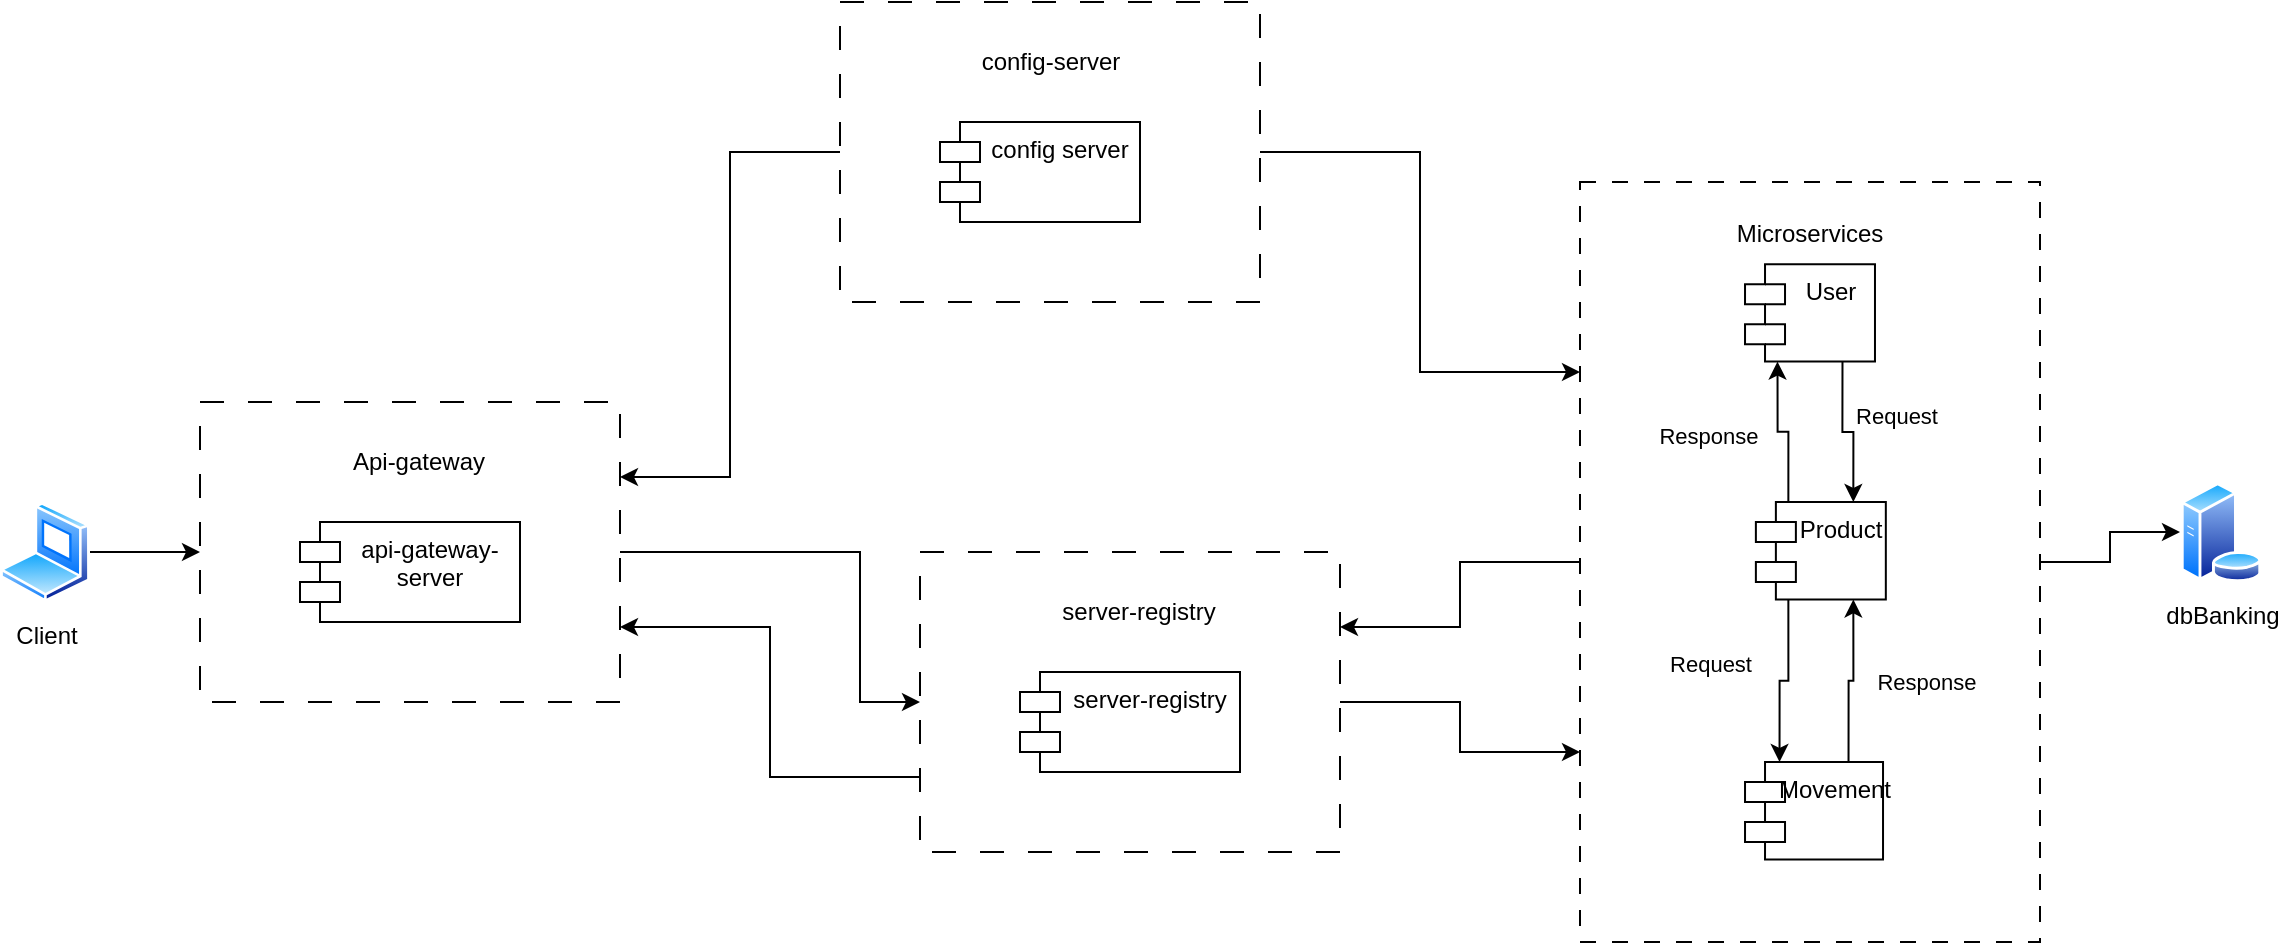 <mxfile version="23.0.2" type="device">
  <diagram id="8oLspM2wZ1H77Sg41tob" name="Página-2">
    <mxGraphModel dx="2327" dy="2125" grid="1" gridSize="10" guides="1" tooltips="1" connect="1" arrows="1" fold="1" page="1" pageScale="1" pageWidth="827" pageHeight="1169" math="0" shadow="0">
      <root>
        <mxCell id="0" />
        <mxCell id="1" parent="0" />
        <mxCell id="yzk8e4KCEQ2QvVVyf_Z4-1" value="Client" style="image;aspect=fixed;perimeter=ellipsePerimeter;html=1;align=center;shadow=0;dashed=0;spacingTop=3;image=img/lib/active_directory/laptop_client.svg;" parent="1" vertex="1">
          <mxGeometry x="-310" y="220" width="45" height="50" as="geometry" />
        </mxCell>
        <mxCell id="yzk8e4KCEQ2QvVVyf_Z4-2" value="dbBanking" style="image;aspect=fixed;perimeter=ellipsePerimeter;html=1;align=center;shadow=0;dashed=0;spacingTop=3;image=img/lib/active_directory/database_server.svg;" parent="1" vertex="1">
          <mxGeometry x="780" y="210" width="41" height="50" as="geometry" />
        </mxCell>
        <mxCell id="kXRiTJhAdjk5Hr_LBJBL-1" value="" style="group" parent="1" vertex="1" connectable="0">
          <mxGeometry x="480" y="60" width="230" height="380" as="geometry" />
        </mxCell>
        <mxCell id="yzk8e4KCEQ2QvVVyf_Z4-3" value="" style="rounded=0;whiteSpace=wrap;html=1;dashed=1;dashPattern=8 8;" parent="kXRiTJhAdjk5Hr_LBJBL-1" vertex="1">
          <mxGeometry width="230" height="380.0" as="geometry" />
        </mxCell>
        <mxCell id="yzk8e4KCEQ2QvVVyf_Z4-4" value="Microservices" style="text;html=1;strokeColor=none;fillColor=none;align=center;verticalAlign=middle;whiteSpace=wrap;rounded=0;" parent="kXRiTJhAdjk5Hr_LBJBL-1" vertex="1">
          <mxGeometry x="87.941" y="10.27" width="54.118" height="30.811" as="geometry" />
        </mxCell>
        <mxCell id="JfWJ932pl1f5tZ7cd2YM-11" style="edgeStyle=orthogonalEdgeStyle;rounded=0;orthogonalLoop=1;jettySize=auto;html=1;entryX=0.75;entryY=0;entryDx=0;entryDy=0;exitX=0.75;exitY=1;exitDx=0;exitDy=0;" parent="kXRiTJhAdjk5Hr_LBJBL-1" source="pIi0J-Xdgk0wjFKAjO-7-1" target="pIi0J-Xdgk0wjFKAjO-7-2" edge="1">
          <mxGeometry relative="1" as="geometry">
            <Array as="points">
              <mxPoint x="131.323" y="125" />
              <mxPoint x="136.516" y="125" />
            </Array>
          </mxGeometry>
        </mxCell>
        <mxCell id="JfWJ932pl1f5tZ7cd2YM-12" value="Request" style="edgeLabel;html=1;align=center;verticalAlign=middle;resizable=0;points=[];" parent="JfWJ932pl1f5tZ7cd2YM-11" vertex="1" connectable="0">
          <mxGeometry x="-0.298" y="-1" relative="1" as="geometry">
            <mxPoint x="28" as="offset" />
          </mxGeometry>
        </mxCell>
        <mxCell id="pIi0J-Xdgk0wjFKAjO-7-1" value="User" style="shape=module;align=left;spacingLeft=20;align=center;verticalAlign=top;whiteSpace=wrap;html=1;" parent="kXRiTJhAdjk5Hr_LBJBL-1" vertex="1">
          <mxGeometry x="82.514" y="41.078" width="64.975" height="48.718" as="geometry" />
        </mxCell>
        <mxCell id="JfWJ932pl1f5tZ7cd2YM-9" style="edgeStyle=orthogonalEdgeStyle;rounded=0;orthogonalLoop=1;jettySize=auto;html=1;entryX=0.75;entryY=1;entryDx=0;entryDy=0;exitX=0.75;exitY=0;exitDx=0;exitDy=0;" parent="kXRiTJhAdjk5Hr_LBJBL-1" source="pIi0J-Xdgk0wjFKAjO-7-3" target="pIi0J-Xdgk0wjFKAjO-7-2" edge="1">
          <mxGeometry relative="1" as="geometry" />
        </mxCell>
        <mxCell id="JfWJ932pl1f5tZ7cd2YM-14" value="Request" style="edgeLabel;html=1;align=center;verticalAlign=middle;resizable=0;points=[];" parent="JfWJ932pl1f5tZ7cd2YM-9" vertex="1" connectable="0">
          <mxGeometry x="-0.101" y="-1" relative="1" as="geometry">
            <mxPoint x="-71" y="-12" as="offset" />
          </mxGeometry>
        </mxCell>
        <mxCell id="JfWJ932pl1f5tZ7cd2YM-15" value="Response" style="edgeLabel;html=1;align=center;verticalAlign=middle;resizable=0;points=[];" parent="JfWJ932pl1f5tZ7cd2YM-9" vertex="1" connectable="0">
          <mxGeometry x="-0.039" y="1" relative="1" as="geometry">
            <mxPoint x="39" as="offset" />
          </mxGeometry>
        </mxCell>
        <mxCell id="pIi0J-Xdgk0wjFKAjO-7-3" value="Movement" style="shape=module;align=left;spacingLeft=20;align=center;verticalAlign=top;whiteSpace=wrap;html=1;" parent="kXRiTJhAdjk5Hr_LBJBL-1" vertex="1">
          <mxGeometry x="82.514" y="289.997" width="69" height="48.718" as="geometry" />
        </mxCell>
        <mxCell id="JfWJ932pl1f5tZ7cd2YM-5" style="edgeStyle=orthogonalEdgeStyle;rounded=0;orthogonalLoop=1;jettySize=auto;html=1;entryX=0.25;entryY=0;entryDx=0;entryDy=0;exitX=0.25;exitY=1;exitDx=0;exitDy=0;" parent="kXRiTJhAdjk5Hr_LBJBL-1" source="pIi0J-Xdgk0wjFKAjO-7-2" target="pIi0J-Xdgk0wjFKAjO-7-3" edge="1">
          <mxGeometry relative="1" as="geometry" />
        </mxCell>
        <mxCell id="JfWJ932pl1f5tZ7cd2YM-10" style="edgeStyle=orthogonalEdgeStyle;rounded=0;orthogonalLoop=1;jettySize=auto;html=1;entryX=0.25;entryY=1;entryDx=0;entryDy=0;exitX=0.25;exitY=0;exitDx=0;exitDy=0;" parent="kXRiTJhAdjk5Hr_LBJBL-1" source="pIi0J-Xdgk0wjFKAjO-7-2" target="pIi0J-Xdgk0wjFKAjO-7-1" edge="1">
          <mxGeometry relative="1" as="geometry" />
        </mxCell>
        <mxCell id="JfWJ932pl1f5tZ7cd2YM-13" value="Response" style="edgeLabel;html=1;align=center;verticalAlign=middle;resizable=0;points=[];" parent="JfWJ932pl1f5tZ7cd2YM-10" vertex="1" connectable="0">
          <mxGeometry x="-0.123" y="1" relative="1" as="geometry">
            <mxPoint x="-39" as="offset" />
          </mxGeometry>
        </mxCell>
        <mxCell id="pIi0J-Xdgk0wjFKAjO-7-2" value="Product" style="shape=module;align=left;spacingLeft=20;align=center;verticalAlign=top;whiteSpace=wrap;html=1;" parent="kXRiTJhAdjk5Hr_LBJBL-1" vertex="1">
          <mxGeometry x="87.938" y="159.997" width="64.975" height="48.718" as="geometry" />
        </mxCell>
        <mxCell id="GyOG85taT2vMuiKuXW7j-3" style="edgeStyle=orthogonalEdgeStyle;rounded=0;orthogonalLoop=1;jettySize=auto;html=1;entryX=0;entryY=0.5;entryDx=0;entryDy=0;" parent="1" source="yzk8e4KCEQ2QvVVyf_Z4-1" target="WOKvjI65qNBqY-bAUzRK-29" edge="1">
          <mxGeometry relative="1" as="geometry" />
        </mxCell>
        <mxCell id="GyOG85taT2vMuiKuXW7j-6" style="edgeStyle=orthogonalEdgeStyle;rounded=0;orthogonalLoop=1;jettySize=auto;html=1;" parent="1" source="yzk8e4KCEQ2QvVVyf_Z4-3" target="yzk8e4KCEQ2QvVVyf_Z4-2" edge="1">
          <mxGeometry relative="1" as="geometry" />
        </mxCell>
        <mxCell id="WOKvjI65qNBqY-bAUzRK-23" value="" style="group" vertex="1" connectable="0" parent="1">
          <mxGeometry x="110" y="-30" width="210" height="150" as="geometry" />
        </mxCell>
        <mxCell id="WOKvjI65qNBqY-bAUzRK-20" value="" style="rounded=0;whiteSpace=wrap;html=1;dashed=1;dashPattern=12 12;" vertex="1" parent="WOKvjI65qNBqY-bAUzRK-23">
          <mxGeometry width="210" height="150" as="geometry" />
        </mxCell>
        <mxCell id="WOKvjI65qNBqY-bAUzRK-21" value="config-server" style="text;html=1;strokeColor=none;fillColor=none;align=center;verticalAlign=middle;whiteSpace=wrap;rounded=0;" vertex="1" parent="WOKvjI65qNBqY-bAUzRK-23">
          <mxGeometry x="67.5" y="15" width="75" height="30" as="geometry" />
        </mxCell>
        <mxCell id="WOKvjI65qNBqY-bAUzRK-22" value="config server" style="shape=module;align=left;spacingLeft=20;align=center;verticalAlign=top;whiteSpace=wrap;html=1;" vertex="1" parent="WOKvjI65qNBqY-bAUzRK-23">
          <mxGeometry x="50" y="60" width="100" height="50" as="geometry" />
        </mxCell>
        <mxCell id="WOKvjI65qNBqY-bAUzRK-24" value="" style="group" vertex="1" connectable="0" parent="1">
          <mxGeometry x="150" y="245" width="210" height="150" as="geometry" />
        </mxCell>
        <mxCell id="WOKvjI65qNBqY-bAUzRK-25" value="" style="rounded=0;whiteSpace=wrap;html=1;dashed=1;dashPattern=12 12;" vertex="1" parent="WOKvjI65qNBqY-bAUzRK-24">
          <mxGeometry width="210" height="150" as="geometry" />
        </mxCell>
        <mxCell id="WOKvjI65qNBqY-bAUzRK-26" value="server-registry" style="text;html=1;strokeColor=none;fillColor=none;align=center;verticalAlign=middle;whiteSpace=wrap;rounded=0;" vertex="1" parent="WOKvjI65qNBqY-bAUzRK-24">
          <mxGeometry x="67.5" y="15" width="82.5" height="30" as="geometry" />
        </mxCell>
        <mxCell id="WOKvjI65qNBqY-bAUzRK-27" value="server-registry" style="shape=module;align=left;spacingLeft=20;align=center;verticalAlign=top;whiteSpace=wrap;html=1;" vertex="1" parent="WOKvjI65qNBqY-bAUzRK-24">
          <mxGeometry x="50" y="60" width="110" height="50" as="geometry" />
        </mxCell>
        <mxCell id="WOKvjI65qNBqY-bAUzRK-28" value="" style="group" vertex="1" connectable="0" parent="1">
          <mxGeometry x="-210" y="170" width="210" height="150" as="geometry" />
        </mxCell>
        <mxCell id="WOKvjI65qNBqY-bAUzRK-29" value="" style="rounded=0;whiteSpace=wrap;html=1;dashed=1;dashPattern=12 12;" vertex="1" parent="WOKvjI65qNBqY-bAUzRK-28">
          <mxGeometry width="210" height="150" as="geometry" />
        </mxCell>
        <mxCell id="WOKvjI65qNBqY-bAUzRK-30" value="Api-gateway" style="text;html=1;strokeColor=none;fillColor=none;align=center;verticalAlign=middle;whiteSpace=wrap;rounded=0;" vertex="1" parent="WOKvjI65qNBqY-bAUzRK-28">
          <mxGeometry x="67.5" y="15" width="82.5" height="30" as="geometry" />
        </mxCell>
        <mxCell id="WOKvjI65qNBqY-bAUzRK-31" value="api-gateway-server" style="shape=module;align=left;spacingLeft=20;align=center;verticalAlign=top;whiteSpace=wrap;html=1;" vertex="1" parent="WOKvjI65qNBqY-bAUzRK-28">
          <mxGeometry x="50" y="60" width="110" height="50" as="geometry" />
        </mxCell>
        <mxCell id="WOKvjI65qNBqY-bAUzRK-32" style="edgeStyle=orthogonalEdgeStyle;rounded=0;orthogonalLoop=1;jettySize=auto;html=1;entryX=0;entryY=0.5;entryDx=0;entryDy=0;" edge="1" parent="1" source="WOKvjI65qNBqY-bAUzRK-29" target="WOKvjI65qNBqY-bAUzRK-25">
          <mxGeometry relative="1" as="geometry">
            <Array as="points">
              <mxPoint x="120" y="245" />
              <mxPoint x="120" y="320" />
            </Array>
          </mxGeometry>
        </mxCell>
        <mxCell id="WOKvjI65qNBqY-bAUzRK-33" style="edgeStyle=orthogonalEdgeStyle;rounded=0;orthogonalLoop=1;jettySize=auto;html=1;entryX=1;entryY=0.25;entryDx=0;entryDy=0;" edge="1" parent="1" source="WOKvjI65qNBqY-bAUzRK-20" target="WOKvjI65qNBqY-bAUzRK-29">
          <mxGeometry relative="1" as="geometry" />
        </mxCell>
        <mxCell id="WOKvjI65qNBqY-bAUzRK-34" style="edgeStyle=orthogonalEdgeStyle;rounded=0;orthogonalLoop=1;jettySize=auto;html=1;entryX=1;entryY=0.75;entryDx=0;entryDy=0;exitX=0;exitY=0.75;exitDx=0;exitDy=0;" edge="1" parent="1" source="WOKvjI65qNBqY-bAUzRK-25" target="WOKvjI65qNBqY-bAUzRK-29">
          <mxGeometry relative="1" as="geometry" />
        </mxCell>
        <mxCell id="WOKvjI65qNBqY-bAUzRK-35" style="edgeStyle=orthogonalEdgeStyle;rounded=0;orthogonalLoop=1;jettySize=auto;html=1;entryX=0;entryY=0.25;entryDx=0;entryDy=0;" edge="1" parent="1" source="WOKvjI65qNBqY-bAUzRK-20" target="yzk8e4KCEQ2QvVVyf_Z4-3">
          <mxGeometry relative="1" as="geometry" />
        </mxCell>
        <mxCell id="WOKvjI65qNBqY-bAUzRK-36" style="edgeStyle=orthogonalEdgeStyle;rounded=0;orthogonalLoop=1;jettySize=auto;html=1;entryX=1;entryY=0.25;entryDx=0;entryDy=0;" edge="1" parent="1" source="yzk8e4KCEQ2QvVVyf_Z4-3" target="WOKvjI65qNBqY-bAUzRK-25">
          <mxGeometry relative="1" as="geometry" />
        </mxCell>
        <mxCell id="WOKvjI65qNBqY-bAUzRK-37" style="edgeStyle=orthogonalEdgeStyle;rounded=0;orthogonalLoop=1;jettySize=auto;html=1;entryX=0;entryY=0.75;entryDx=0;entryDy=0;" edge="1" parent="1" source="WOKvjI65qNBqY-bAUzRK-25" target="yzk8e4KCEQ2QvVVyf_Z4-3">
          <mxGeometry relative="1" as="geometry" />
        </mxCell>
      </root>
    </mxGraphModel>
  </diagram>
</mxfile>
